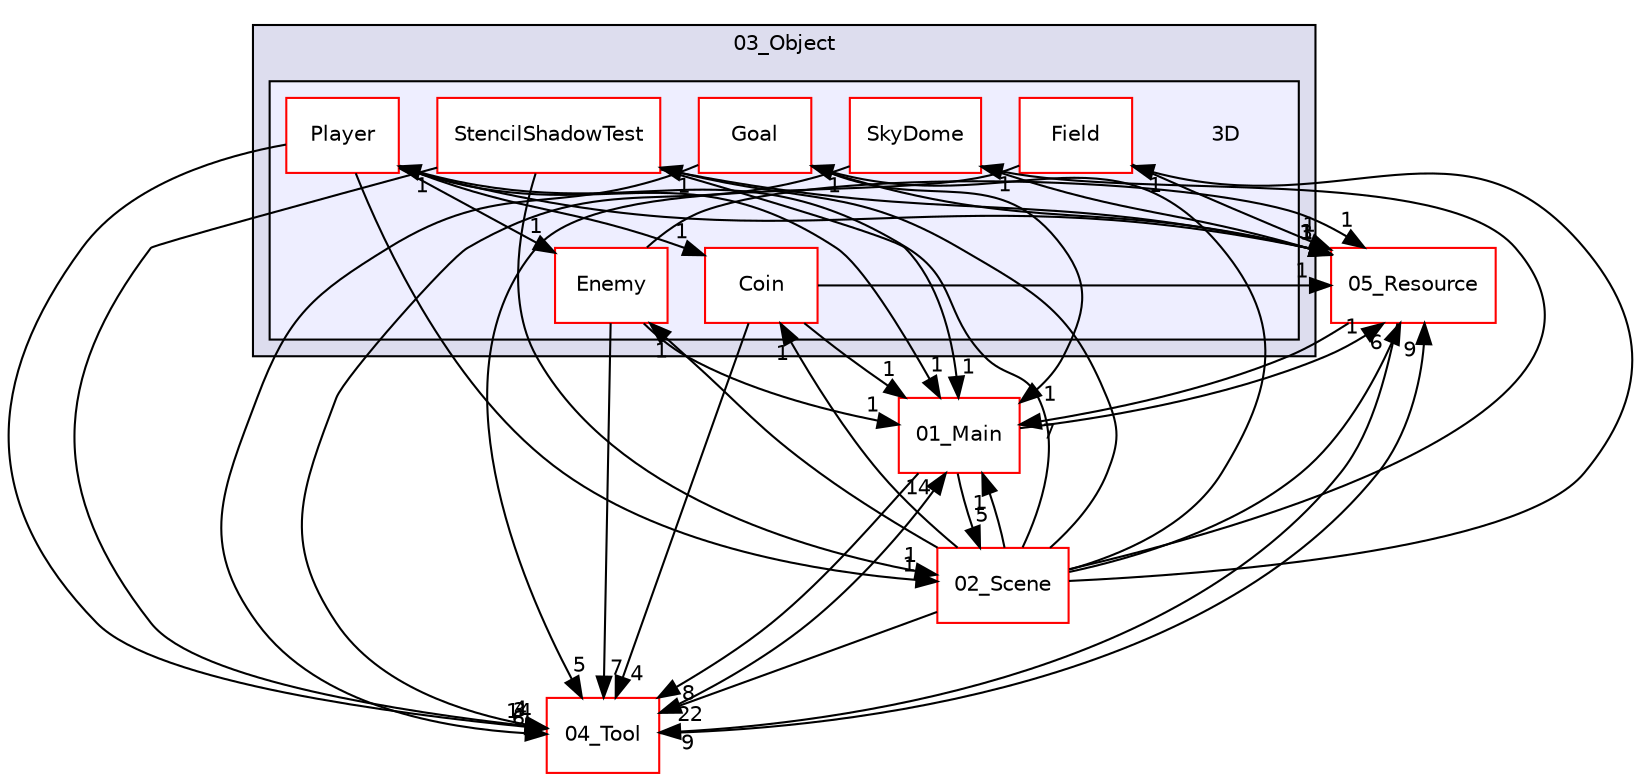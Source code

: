 digraph "C:/HAL/PG関係/03_作成プログラム/03_HAL授業/就職作品/Project/source/03_Object/3D" {
  compound=true
  node [ fontsize="10", fontname="Helvetica"];
  edge [ labelfontsize="10", labelfontname="Helvetica"];
  subgraph clusterdir_b0e70bc53ec7a5495699a9078a4a2f93 {
    graph [ bgcolor="#ddddee", pencolor="black", label="03_Object" fontname="Helvetica", fontsize="10", URL="dir_b0e70bc53ec7a5495699a9078a4a2f93.html"]
  subgraph clusterdir_b5c784a4069e49dd96204fa1e19404fe {
    graph [ bgcolor="#eeeeff", pencolor="black", label="" URL="dir_b5c784a4069e49dd96204fa1e19404fe.html"];
    dir_b5c784a4069e49dd96204fa1e19404fe [shape=plaintext label="3D"];
    dir_d7e0830c1cceaebb1934ac97244cce23 [shape=box label="Coin" color="red" fillcolor="white" style="filled" URL="dir_d7e0830c1cceaebb1934ac97244cce23.html"];
    dir_16a2e82dc842b34d2540912c9a40711d [shape=box label="Enemy" color="red" fillcolor="white" style="filled" URL="dir_16a2e82dc842b34d2540912c9a40711d.html"];
    dir_865f2ce4440e448aef5d9dc897cf219f [shape=box label="Field" color="red" fillcolor="white" style="filled" URL="dir_865f2ce4440e448aef5d9dc897cf219f.html"];
    dir_63a81cbf55af8a36fbd0676ba0b193d1 [shape=box label="Goal" color="red" fillcolor="white" style="filled" URL="dir_63a81cbf55af8a36fbd0676ba0b193d1.html"];
    dir_5e115f3b25cc5f2cc1bddec10688de55 [shape=box label="Player" color="red" fillcolor="white" style="filled" URL="dir_5e115f3b25cc5f2cc1bddec10688de55.html"];
    dir_e703b53e0381cd2b66abf40fe09532c8 [shape=box label="SkyDome" color="red" fillcolor="white" style="filled" URL="dir_e703b53e0381cd2b66abf40fe09532c8.html"];
    dir_61249863d245a089ae813b8ee04c5dda [shape=box label="StencilShadowTest" color="red" fillcolor="white" style="filled" URL="dir_61249863d245a089ae813b8ee04c5dda.html"];
  }
  }
  dir_153dde92bfee5403e93b1534741876d0 [shape=box label="02_Scene" fillcolor="white" style="filled" color="red" URL="dir_153dde92bfee5403e93b1534741876d0.html"];
  dir_6e58c436369e4a795ef16d3c489c4702 [shape=box label="05_Resource" fillcolor="white" style="filled" color="red" URL="dir_6e58c436369e4a795ef16d3c489c4702.html"];
  dir_b2ee2f4b37d8460d9f5246ffd8c74e11 [shape=box label="01_Main" fillcolor="white" style="filled" color="red" URL="dir_b2ee2f4b37d8460d9f5246ffd8c74e11.html"];
  dir_48bb4aacea20c6a8378e1408d864b090 [shape=box label="04_Tool" fillcolor="white" style="filled" color="red" URL="dir_48bb4aacea20c6a8378e1408d864b090.html"];
  dir_153dde92bfee5403e93b1534741876d0->dir_63a81cbf55af8a36fbd0676ba0b193d1 [headlabel="1", labeldistance=1.5 headhref="dir_000010_000063.html"];
  dir_153dde92bfee5403e93b1534741876d0->dir_6e58c436369e4a795ef16d3c489c4702 [headlabel="6", labeldistance=1.5 headhref="dir_000010_000158.html"];
  dir_153dde92bfee5403e93b1534741876d0->dir_b2ee2f4b37d8460d9f5246ffd8c74e11 [headlabel="1", labeldistance=1.5 headhref="dir_000010_000001.html"];
  dir_153dde92bfee5403e93b1534741876d0->dir_d7e0830c1cceaebb1934ac97244cce23 [headlabel="1", labeldistance=1.5 headhref="dir_000010_000051.html"];
  dir_153dde92bfee5403e93b1534741876d0->dir_e703b53e0381cd2b66abf40fe09532c8 [headlabel="1", labeldistance=1.5 headhref="dir_000010_000073.html"];
  dir_153dde92bfee5403e93b1534741876d0->dir_61249863d245a089ae813b8ee04c5dda [headlabel="1", labeldistance=1.5 headhref="dir_000010_000077.html"];
  dir_153dde92bfee5403e93b1534741876d0->dir_48bb4aacea20c6a8378e1408d864b090 [headlabel="22", labeldistance=1.5 headhref="dir_000010_000080.html"];
  dir_153dde92bfee5403e93b1534741876d0->dir_5e115f3b25cc5f2cc1bddec10688de55 [headlabel="1", labeldistance=1.5 headhref="dir_000010_000067.html"];
  dir_153dde92bfee5403e93b1534741876d0->dir_865f2ce4440e448aef5d9dc897cf219f [headlabel="1", labeldistance=1.5 headhref="dir_000010_000060.html"];
  dir_153dde92bfee5403e93b1534741876d0->dir_16a2e82dc842b34d2540912c9a40711d [headlabel="1", labeldistance=1.5 headhref="dir_000010_000055.html"];
  dir_63a81cbf55af8a36fbd0676ba0b193d1->dir_6e58c436369e4a795ef16d3c489c4702 [headlabel="1", labeldistance=1.5 headhref="dir_000063_000158.html"];
  dir_63a81cbf55af8a36fbd0676ba0b193d1->dir_b2ee2f4b37d8460d9f5246ffd8c74e11 [headlabel="1", labeldistance=1.5 headhref="dir_000063_000001.html"];
  dir_63a81cbf55af8a36fbd0676ba0b193d1->dir_48bb4aacea20c6a8378e1408d864b090 [headlabel="6", labeldistance=1.5 headhref="dir_000063_000080.html"];
  dir_6e58c436369e4a795ef16d3c489c4702->dir_b2ee2f4b37d8460d9f5246ffd8c74e11 [headlabel="7", labeldistance=1.5 headhref="dir_000158_000001.html"];
  dir_6e58c436369e4a795ef16d3c489c4702->dir_48bb4aacea20c6a8378e1408d864b090 [headlabel="9", labeldistance=1.5 headhref="dir_000158_000080.html"];
  dir_b2ee2f4b37d8460d9f5246ffd8c74e11->dir_153dde92bfee5403e93b1534741876d0 [headlabel="5", labeldistance=1.5 headhref="dir_000001_000010.html"];
  dir_b2ee2f4b37d8460d9f5246ffd8c74e11->dir_6e58c436369e4a795ef16d3c489c4702 [headlabel="1", labeldistance=1.5 headhref="dir_000001_000158.html"];
  dir_b2ee2f4b37d8460d9f5246ffd8c74e11->dir_48bb4aacea20c6a8378e1408d864b090 [headlabel="8", labeldistance=1.5 headhref="dir_000001_000080.html"];
  dir_d7e0830c1cceaebb1934ac97244cce23->dir_6e58c436369e4a795ef16d3c489c4702 [headlabel="1", labeldistance=1.5 headhref="dir_000051_000158.html"];
  dir_d7e0830c1cceaebb1934ac97244cce23->dir_b2ee2f4b37d8460d9f5246ffd8c74e11 [headlabel="1", labeldistance=1.5 headhref="dir_000051_000001.html"];
  dir_d7e0830c1cceaebb1934ac97244cce23->dir_48bb4aacea20c6a8378e1408d864b090 [headlabel="4", labeldistance=1.5 headhref="dir_000051_000080.html"];
  dir_e703b53e0381cd2b66abf40fe09532c8->dir_6e58c436369e4a795ef16d3c489c4702 [headlabel="1", labeldistance=1.5 headhref="dir_000073_000158.html"];
  dir_e703b53e0381cd2b66abf40fe09532c8->dir_48bb4aacea20c6a8378e1408d864b090 [headlabel="4", labeldistance=1.5 headhref="dir_000073_000080.html"];
  dir_61249863d245a089ae813b8ee04c5dda->dir_153dde92bfee5403e93b1534741876d0 [headlabel="1", labeldistance=1.5 headhref="dir_000077_000010.html"];
  dir_61249863d245a089ae813b8ee04c5dda->dir_6e58c436369e4a795ef16d3c489c4702 [headlabel="1", labeldistance=1.5 headhref="dir_000077_000158.html"];
  dir_61249863d245a089ae813b8ee04c5dda->dir_b2ee2f4b37d8460d9f5246ffd8c74e11 [headlabel="1", labeldistance=1.5 headhref="dir_000077_000001.html"];
  dir_61249863d245a089ae813b8ee04c5dda->dir_48bb4aacea20c6a8378e1408d864b090 [headlabel="3", labeldistance=1.5 headhref="dir_000077_000080.html"];
  dir_48bb4aacea20c6a8378e1408d864b090->dir_6e58c436369e4a795ef16d3c489c4702 [headlabel="9", labeldistance=1.5 headhref="dir_000080_000158.html"];
  dir_48bb4aacea20c6a8378e1408d864b090->dir_b2ee2f4b37d8460d9f5246ffd8c74e11 [headlabel="14", labeldistance=1.5 headhref="dir_000080_000001.html"];
  dir_5e115f3b25cc5f2cc1bddec10688de55->dir_153dde92bfee5403e93b1534741876d0 [headlabel="1", labeldistance=1.5 headhref="dir_000067_000010.html"];
  dir_5e115f3b25cc5f2cc1bddec10688de55->dir_6e58c436369e4a795ef16d3c489c4702 [headlabel="3", labeldistance=1.5 headhref="dir_000067_000158.html"];
  dir_5e115f3b25cc5f2cc1bddec10688de55->dir_d7e0830c1cceaebb1934ac97244cce23 [headlabel="1", labeldistance=1.5 headhref="dir_000067_000051.html"];
  dir_5e115f3b25cc5f2cc1bddec10688de55->dir_b2ee2f4b37d8460d9f5246ffd8c74e11 [headlabel="1", labeldistance=1.5 headhref="dir_000067_000001.html"];
  dir_5e115f3b25cc5f2cc1bddec10688de55->dir_48bb4aacea20c6a8378e1408d864b090 [headlabel="14", labeldistance=1.5 headhref="dir_000067_000080.html"];
  dir_5e115f3b25cc5f2cc1bddec10688de55->dir_16a2e82dc842b34d2540912c9a40711d [headlabel="1", labeldistance=1.5 headhref="dir_000067_000055.html"];
  dir_865f2ce4440e448aef5d9dc897cf219f->dir_6e58c436369e4a795ef16d3c489c4702 [headlabel="1", labeldistance=1.5 headhref="dir_000060_000158.html"];
  dir_865f2ce4440e448aef5d9dc897cf219f->dir_48bb4aacea20c6a8378e1408d864b090 [headlabel="5", labeldistance=1.5 headhref="dir_000060_000080.html"];
  dir_16a2e82dc842b34d2540912c9a40711d->dir_6e58c436369e4a795ef16d3c489c4702 [headlabel="1", labeldistance=1.5 headhref="dir_000055_000158.html"];
  dir_16a2e82dc842b34d2540912c9a40711d->dir_b2ee2f4b37d8460d9f5246ffd8c74e11 [headlabel="1", labeldistance=1.5 headhref="dir_000055_000001.html"];
  dir_16a2e82dc842b34d2540912c9a40711d->dir_48bb4aacea20c6a8378e1408d864b090 [headlabel="7", labeldistance=1.5 headhref="dir_000055_000080.html"];
}
